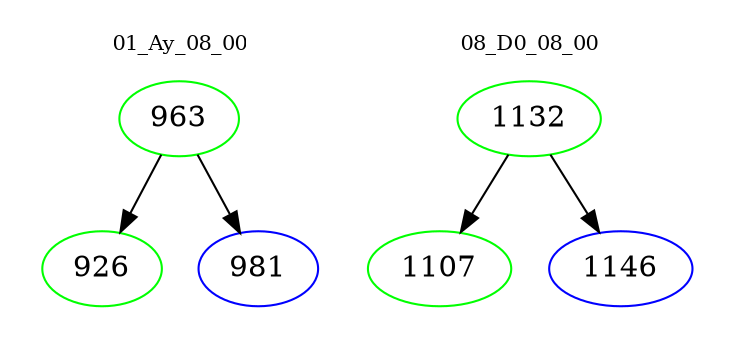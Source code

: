 digraph{
subgraph cluster_0 {
color = white
label = "01_Ay_08_00";
fontsize=10;
T0_963 [label="963", color="green"]
T0_963 -> T0_926 [color="black"]
T0_926 [label="926", color="green"]
T0_963 -> T0_981 [color="black"]
T0_981 [label="981", color="blue"]
}
subgraph cluster_1 {
color = white
label = "08_D0_08_00";
fontsize=10;
T1_1132 [label="1132", color="green"]
T1_1132 -> T1_1107 [color="black"]
T1_1107 [label="1107", color="green"]
T1_1132 -> T1_1146 [color="black"]
T1_1146 [label="1146", color="blue"]
}
}
